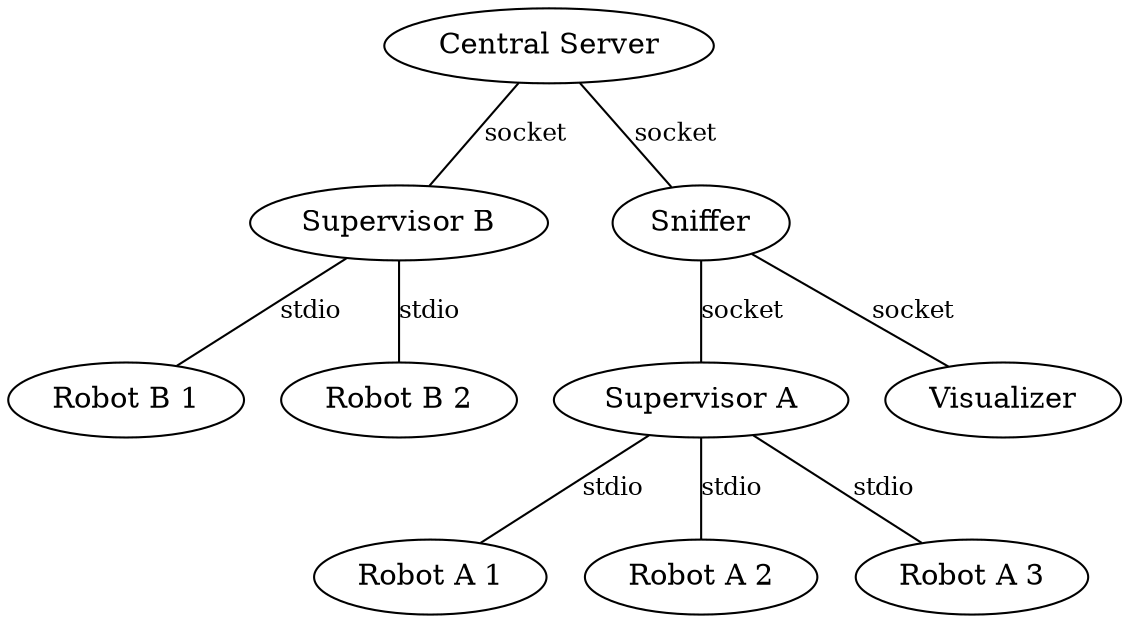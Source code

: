 graph network {
    CS [label="Central Server"]
    SA [label="Supervisor A"]
    SB [label="Supervisor B"]
    RA1 [label="Robot A 1"]
    RA2 [label="Robot A 2"]
    RA3 [label="Robot A 3"]
    RB1 [label="Robot B 1"]
    RB2 [label="Robot B 2"]
    SN [label="Sniffer"]
    VI [label="Visualizer"]
    CS -- SN [fontsize=12,label="socket"]
    SN -- VI [fontsize=12,label="socket"]
    SN -- SA [fontsize=12,label="socket"]
    CS -- SB [fontsize=12,label="socket"]
    SA -- RA1 [fontsize=12,label="stdio"]
    SA -- RA2 [fontsize=12,label="stdio"]
    SA -- RA3 [fontsize=12,label="stdio"]
    SB -- RB1 [fontsize=12,label="stdio"]
    SB -- RB2 [fontsize=12,label="stdio"]
}

// vim: ft=dot

